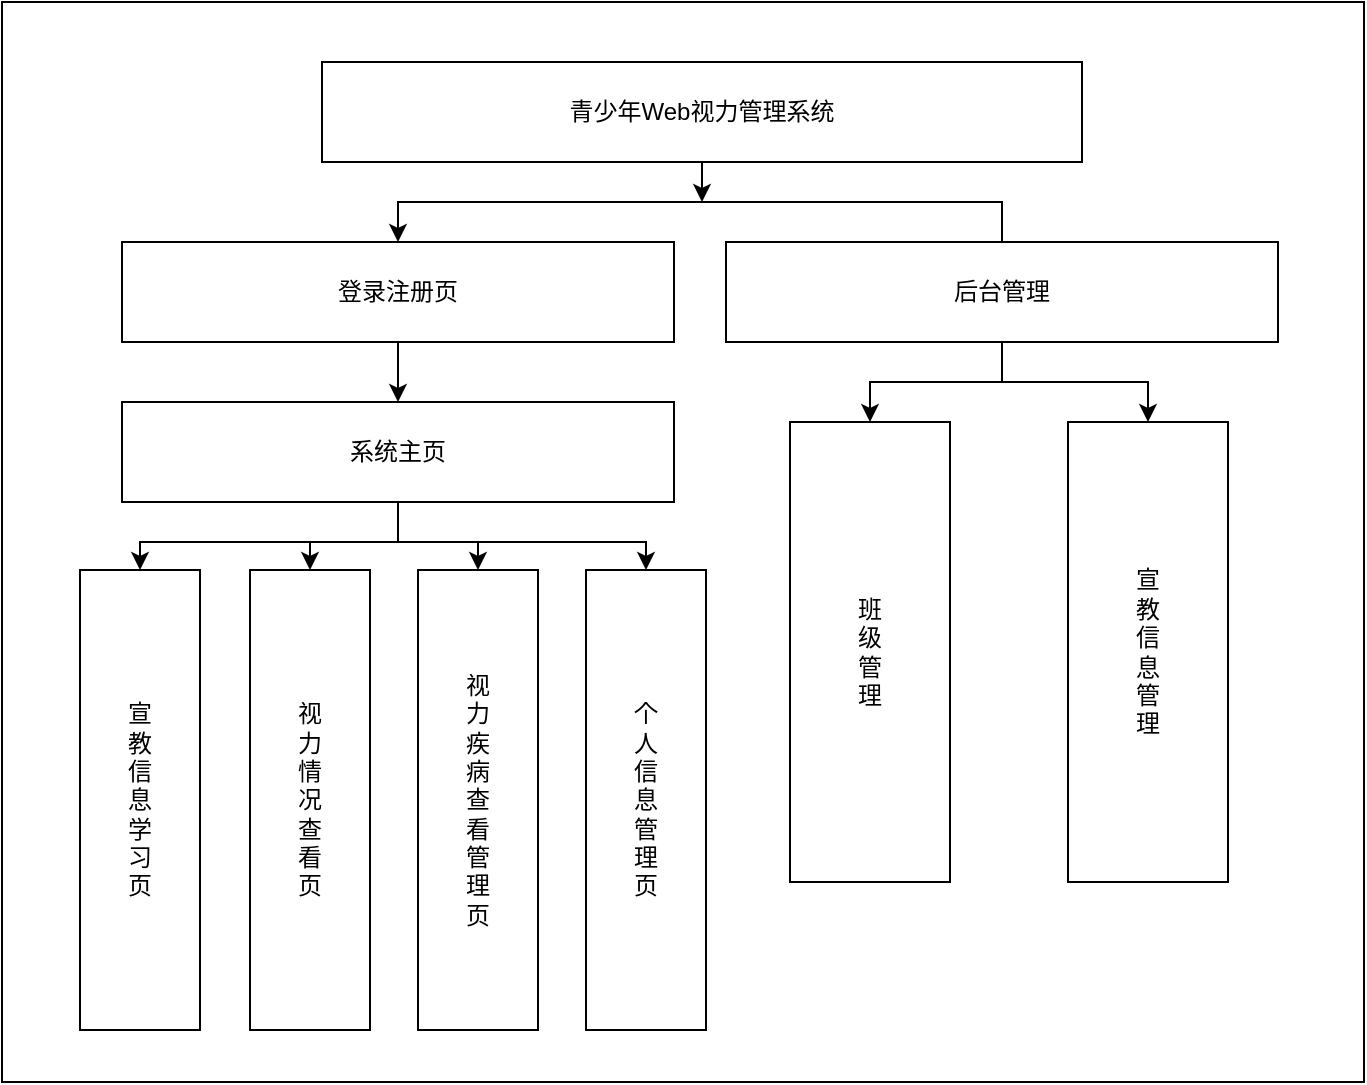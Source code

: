 <mxfile version="21.1.8" type="github">
  <diagram name="第 1 页" id="awyXVlUnIe7AYdyehf1B">
    <mxGraphModel dx="1050" dy="573" grid="1" gridSize="10" guides="1" tooltips="1" connect="1" arrows="1" fold="1" page="1" pageScale="1" pageWidth="827" pageHeight="1169" math="0" shadow="0">
      <root>
        <mxCell id="0" />
        <mxCell id="1" parent="0" />
        <mxCell id="-uLCxxnhehWLxM8U86VG-22" value="" style="rounded=0;whiteSpace=wrap;html=1;" vertex="1" parent="1">
          <mxGeometry x="60" y="30" width="681" height="540" as="geometry" />
        </mxCell>
        <mxCell id="-uLCxxnhehWLxM8U86VG-5" style="edgeStyle=orthogonalEdgeStyle;rounded=0;orthogonalLoop=1;jettySize=auto;html=1;exitX=0.5;exitY=0;exitDx=0;exitDy=0;entryX=0.5;entryY=0;entryDx=0;entryDy=0;" edge="1" parent="1" source="-uLCxxnhehWLxM8U86VG-3" target="-uLCxxnhehWLxM8U86VG-2">
          <mxGeometry relative="1" as="geometry" />
        </mxCell>
        <mxCell id="-uLCxxnhehWLxM8U86VG-1" value="青少年Web视力管理系统" style="rounded=0;whiteSpace=wrap;html=1;" vertex="1" parent="1">
          <mxGeometry x="220" y="60" width="380" height="50" as="geometry" />
        </mxCell>
        <mxCell id="-uLCxxnhehWLxM8U86VG-9" style="edgeStyle=orthogonalEdgeStyle;rounded=0;orthogonalLoop=1;jettySize=auto;html=1;exitX=0.5;exitY=1;exitDx=0;exitDy=0;entryX=0.5;entryY=0;entryDx=0;entryDy=0;" edge="1" parent="1" source="-uLCxxnhehWLxM8U86VG-2" target="-uLCxxnhehWLxM8U86VG-8">
          <mxGeometry relative="1" as="geometry" />
        </mxCell>
        <mxCell id="-uLCxxnhehWLxM8U86VG-2" value="登录注册页" style="rounded=0;whiteSpace=wrap;html=1;" vertex="1" parent="1">
          <mxGeometry x="120" y="150" width="276" height="50" as="geometry" />
        </mxCell>
        <mxCell id="-uLCxxnhehWLxM8U86VG-20" style="edgeStyle=orthogonalEdgeStyle;rounded=0;orthogonalLoop=1;jettySize=auto;html=1;entryX=0.5;entryY=0;entryDx=0;entryDy=0;" edge="1" parent="1" source="-uLCxxnhehWLxM8U86VG-3" target="-uLCxxnhehWLxM8U86VG-10">
          <mxGeometry relative="1" as="geometry" />
        </mxCell>
        <mxCell id="-uLCxxnhehWLxM8U86VG-21" style="edgeStyle=orthogonalEdgeStyle;rounded=0;orthogonalLoop=1;jettySize=auto;html=1;exitX=0.5;exitY=1;exitDx=0;exitDy=0;entryX=0.5;entryY=0;entryDx=0;entryDy=0;" edge="1" parent="1" source="-uLCxxnhehWLxM8U86VG-3" target="-uLCxxnhehWLxM8U86VG-11">
          <mxGeometry relative="1" as="geometry" />
        </mxCell>
        <mxCell id="-uLCxxnhehWLxM8U86VG-3" value="后台管理" style="rounded=0;whiteSpace=wrap;html=1;" vertex="1" parent="1">
          <mxGeometry x="422" y="150" width="276" height="50" as="geometry" />
        </mxCell>
        <mxCell id="-uLCxxnhehWLxM8U86VG-6" value="" style="endArrow=classic;html=1;rounded=0;exitX=0.5;exitY=1;exitDx=0;exitDy=0;" edge="1" parent="1" source="-uLCxxnhehWLxM8U86VG-1">
          <mxGeometry width="50" height="50" relative="1" as="geometry">
            <mxPoint x="380" y="390" as="sourcePoint" />
            <mxPoint x="410" y="130" as="targetPoint" />
          </mxGeometry>
        </mxCell>
        <mxCell id="-uLCxxnhehWLxM8U86VG-16" style="edgeStyle=orthogonalEdgeStyle;rounded=0;orthogonalLoop=1;jettySize=auto;html=1;entryX=0.5;entryY=0;entryDx=0;entryDy=0;" edge="1" parent="1" source="-uLCxxnhehWLxM8U86VG-8" target="-uLCxxnhehWLxM8U86VG-12">
          <mxGeometry relative="1" as="geometry" />
        </mxCell>
        <mxCell id="-uLCxxnhehWLxM8U86VG-17" style="edgeStyle=orthogonalEdgeStyle;rounded=0;orthogonalLoop=1;jettySize=auto;html=1;entryX=0.5;entryY=0;entryDx=0;entryDy=0;" edge="1" parent="1" source="-uLCxxnhehWLxM8U86VG-8" target="-uLCxxnhehWLxM8U86VG-13">
          <mxGeometry relative="1" as="geometry" />
        </mxCell>
        <mxCell id="-uLCxxnhehWLxM8U86VG-18" style="edgeStyle=orthogonalEdgeStyle;rounded=0;orthogonalLoop=1;jettySize=auto;html=1;exitX=0.5;exitY=1;exitDx=0;exitDy=0;entryX=0.5;entryY=0;entryDx=0;entryDy=0;" edge="1" parent="1" source="-uLCxxnhehWLxM8U86VG-8" target="-uLCxxnhehWLxM8U86VG-14">
          <mxGeometry relative="1" as="geometry">
            <mxPoint x="300" y="310" as="targetPoint" />
          </mxGeometry>
        </mxCell>
        <mxCell id="-uLCxxnhehWLxM8U86VG-19" style="edgeStyle=orthogonalEdgeStyle;rounded=0;orthogonalLoop=1;jettySize=auto;html=1;exitX=0.5;exitY=1;exitDx=0;exitDy=0;entryX=0.5;entryY=0;entryDx=0;entryDy=0;" edge="1" parent="1" source="-uLCxxnhehWLxM8U86VG-8" target="-uLCxxnhehWLxM8U86VG-15">
          <mxGeometry relative="1" as="geometry" />
        </mxCell>
        <mxCell id="-uLCxxnhehWLxM8U86VG-8" value="系统主页" style="rounded=0;whiteSpace=wrap;html=1;" vertex="1" parent="1">
          <mxGeometry x="120" y="230" width="276" height="50" as="geometry" />
        </mxCell>
        <mxCell id="-uLCxxnhehWLxM8U86VG-10" value="班&lt;br&gt;级&lt;br&gt;管&lt;br&gt;理" style="rounded=0;whiteSpace=wrap;html=1;" vertex="1" parent="1">
          <mxGeometry x="454" y="240" width="80" height="230" as="geometry" />
        </mxCell>
        <mxCell id="-uLCxxnhehWLxM8U86VG-11" value="宣&lt;br&gt;教&lt;br&gt;信&lt;br&gt;息&lt;br&gt;管&lt;br&gt;理" style="rounded=0;whiteSpace=wrap;html=1;" vertex="1" parent="1">
          <mxGeometry x="593" y="240" width="80" height="230" as="geometry" />
        </mxCell>
        <mxCell id="-uLCxxnhehWLxM8U86VG-12" value="宣&lt;br&gt;教&lt;br&gt;信&lt;br&gt;息&lt;br&gt;学&lt;br&gt;习&lt;br&gt;页" style="rounded=0;whiteSpace=wrap;html=1;" vertex="1" parent="1">
          <mxGeometry x="99" y="314" width="60" height="230" as="geometry" />
        </mxCell>
        <mxCell id="-uLCxxnhehWLxM8U86VG-13" value="视&lt;br&gt;力&lt;br&gt;情&lt;br&gt;况&lt;br&gt;查&lt;br&gt;看&lt;br&gt;页" style="rounded=0;whiteSpace=wrap;html=1;" vertex="1" parent="1">
          <mxGeometry x="184" y="314" width="60" height="230" as="geometry" />
        </mxCell>
        <mxCell id="-uLCxxnhehWLxM8U86VG-14" value="视&lt;br&gt;力&lt;br&gt;疾&lt;br&gt;病&lt;br&gt;查&lt;br&gt;看&lt;br&gt;管&lt;br&gt;理&lt;br&gt;页" style="rounded=0;whiteSpace=wrap;html=1;" vertex="1" parent="1">
          <mxGeometry x="268" y="314" width="60" height="230" as="geometry" />
        </mxCell>
        <mxCell id="-uLCxxnhehWLxM8U86VG-15" value="个&lt;br&gt;人&lt;br&gt;信&lt;br&gt;息&lt;br&gt;管&lt;br&gt;理&lt;br&gt;页" style="rounded=0;whiteSpace=wrap;html=1;" vertex="1" parent="1">
          <mxGeometry x="352" y="314" width="60" height="230" as="geometry" />
        </mxCell>
      </root>
    </mxGraphModel>
  </diagram>
</mxfile>
